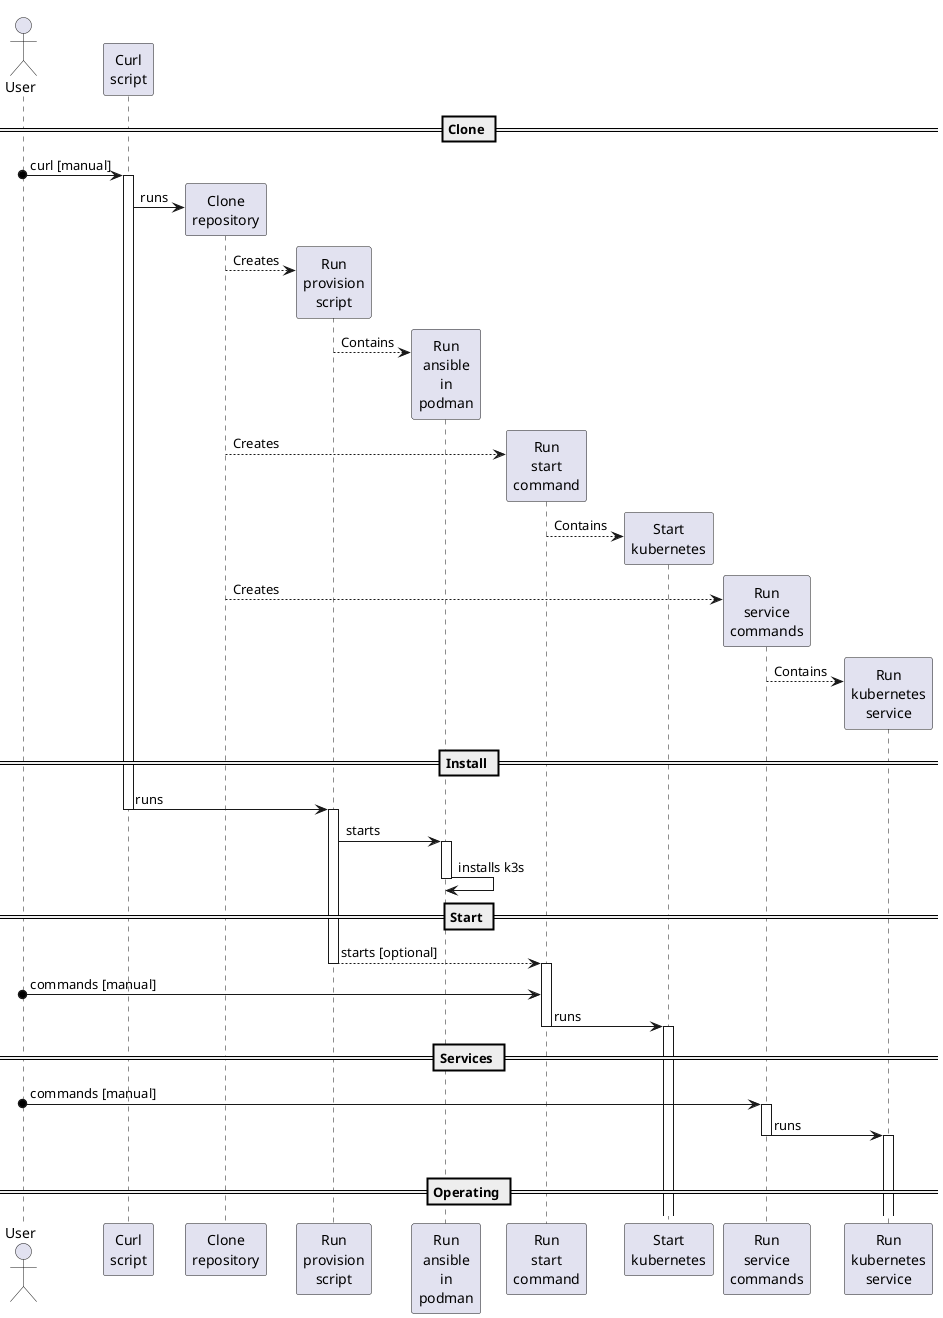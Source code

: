 @startuml

actor User
participant "Curl\nscript" as curl
participant "Clone\nrepository" as clone
participant "Run\nprovision\nscript" as provision
participant "Run\nansible\nin\npodman" as ansible
participant "Run\nstart\ncommand" as run_start
participant "Start\nkubernetes" as k3s_start
participant "Run\nservice\ncommands" as run_service
participant "Run\nkubernetes\nservice" as service_start

'... after repo cloned ...


== Clone ==

User o-> curl ++ : curl [manual]
curl -> clone ** : runs
clone --> provision ** : Creates
provision --> ansible ** : Contains
clone --> run_start ** : Creates
run_start --> k3s_start ** : Contains
clone --> run_service ** : Creates
run_service --> service_start ** : Contains

== Install ==

curl -> provision --++ : runs
provision -> ansible : starts
activate ansible
ansible -> ansible : installs k3s
deactivate ansible

== Start ==

provision --> run_start --++ : starts [optional]
User o-> run_start : commands [manual]
run_start -> k3s_start --++ : runs

== Services ==

User o-> run_service ++ : commands [manual]
run_service -> service_start --++ : runs
|||
== Operating ==

@enduml
